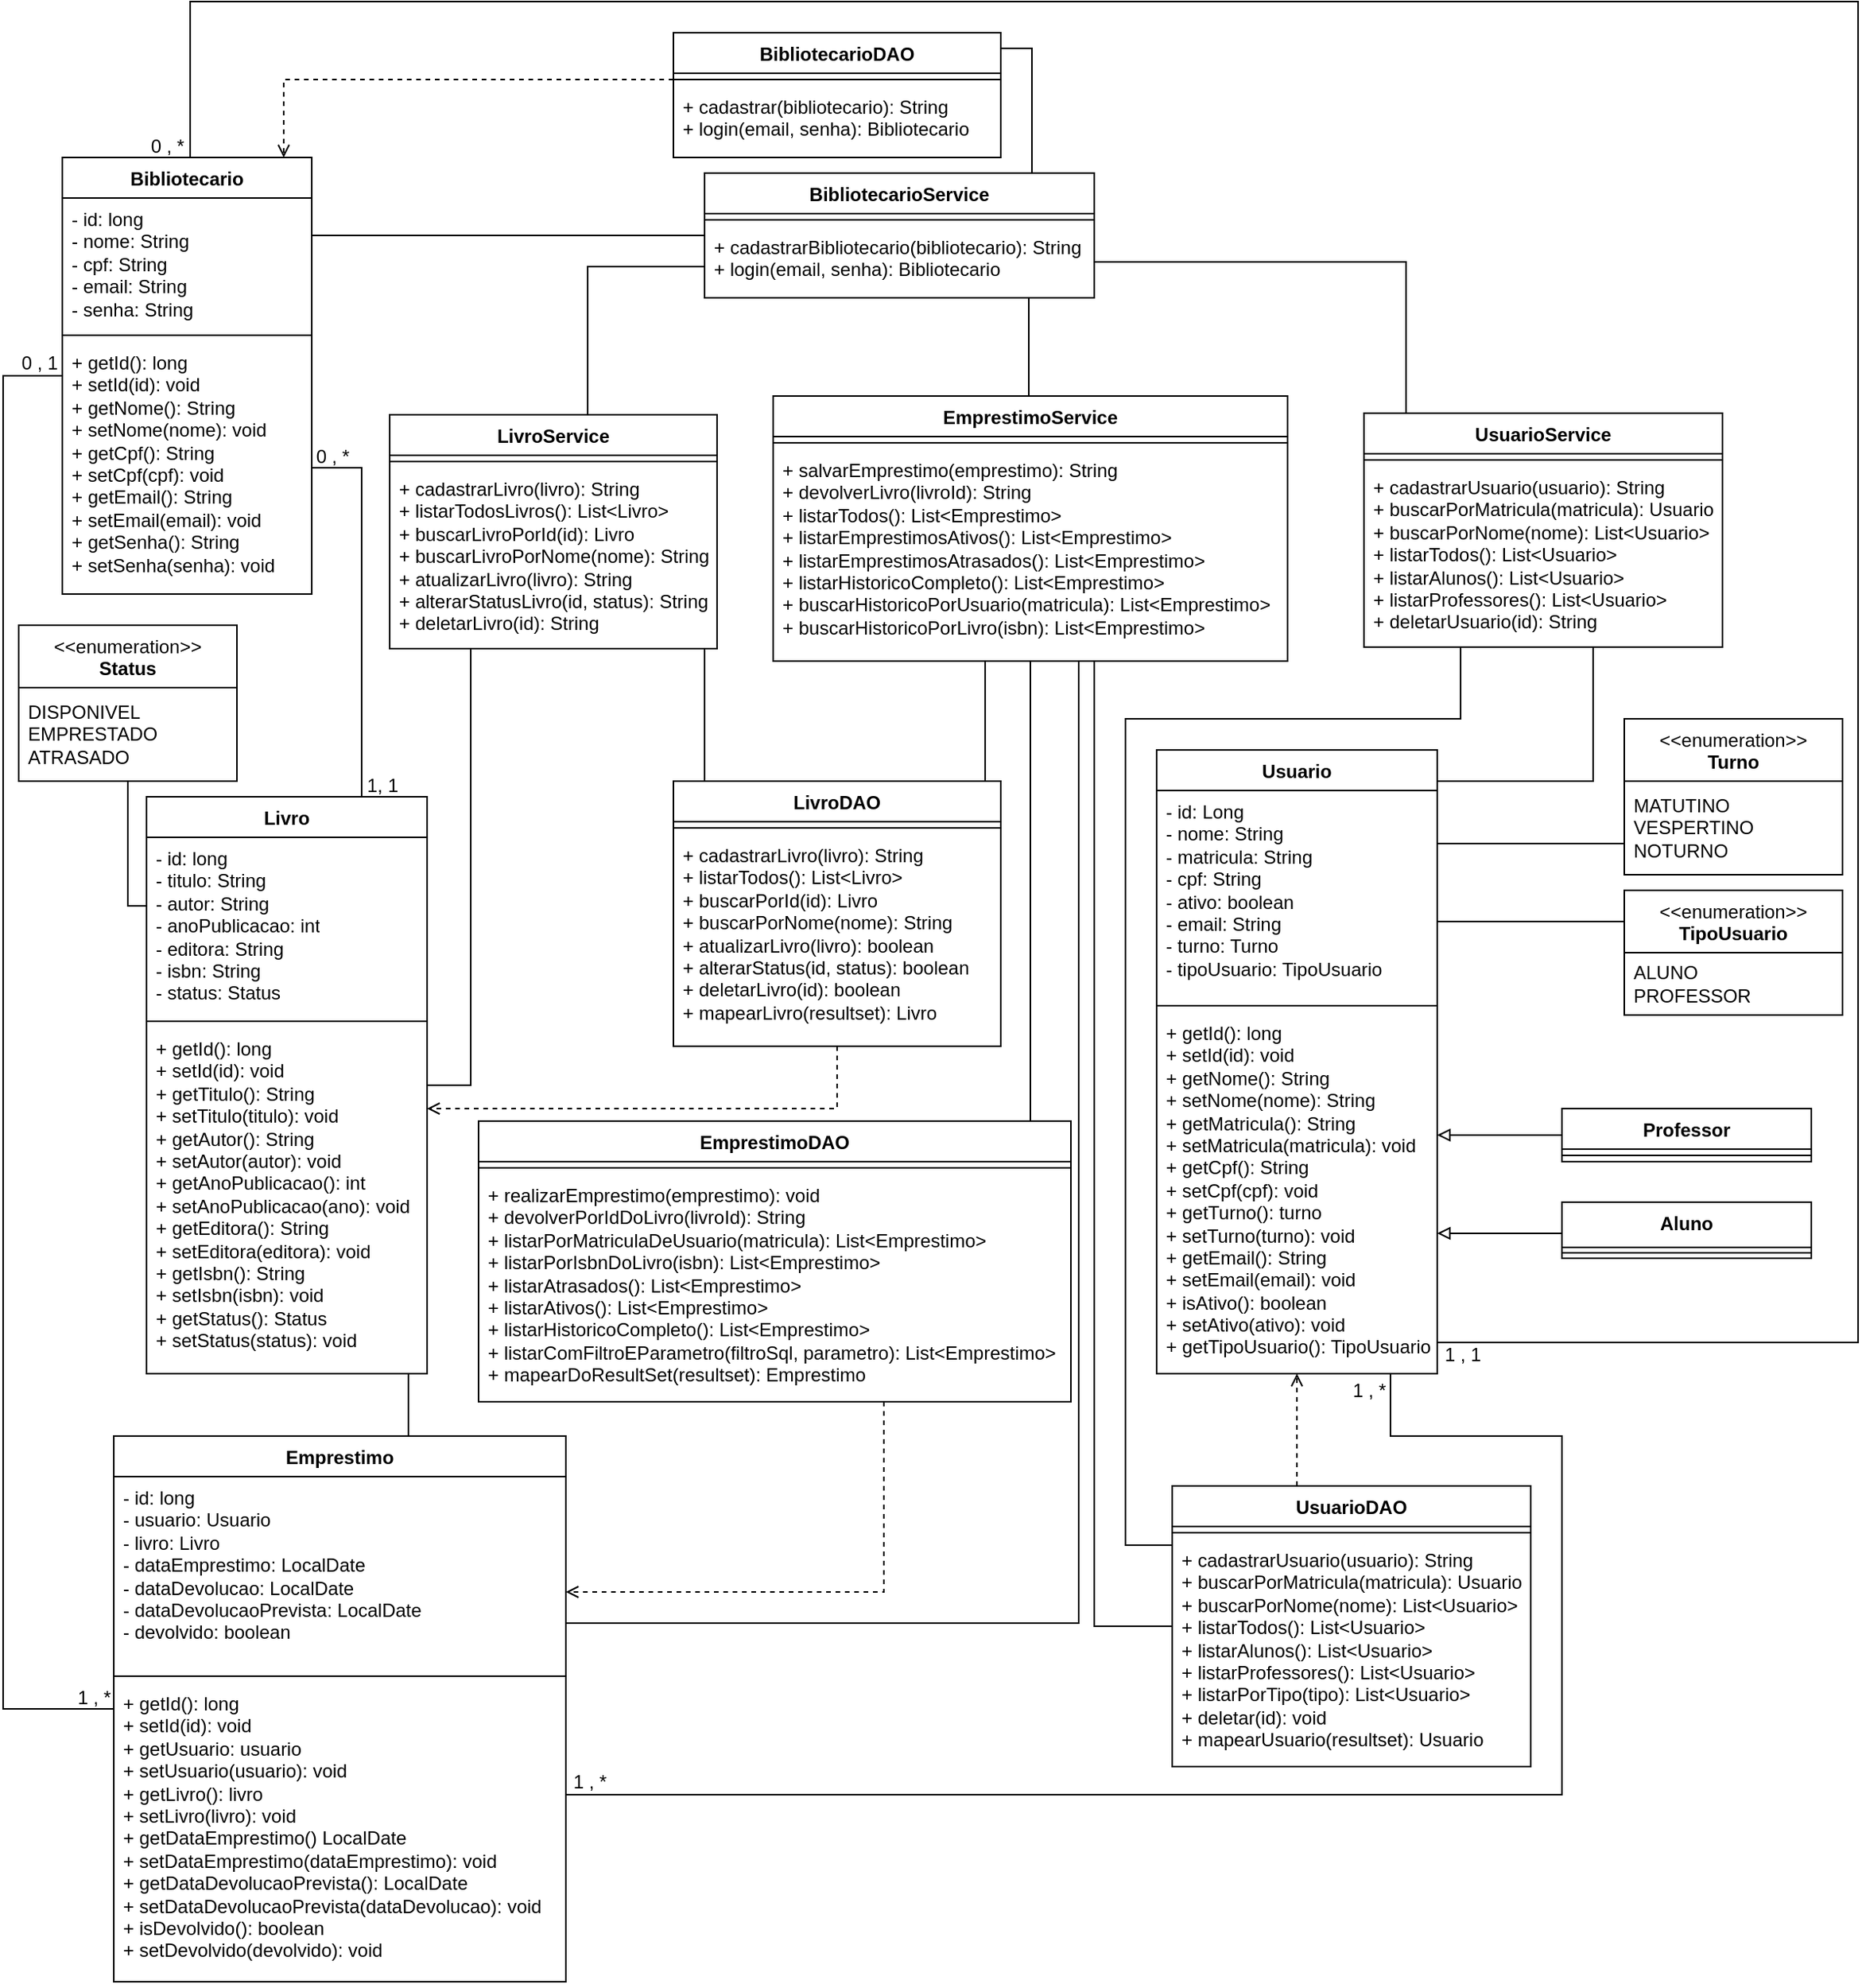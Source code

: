 <mxfile version="27.1.4">
  <diagram name="Página-1" id="i1niIuNDsbV2-99V7VAN">
    <mxGraphModel dx="1382" dy="1979" grid="1" gridSize="10" guides="1" tooltips="1" connect="1" arrows="1" fold="1" page="1" pageScale="1" pageWidth="827" pageHeight="1169" math="0" shadow="0">
      <root>
        <mxCell id="0" />
        <mxCell id="1" parent="0" />
        <mxCell id="SWBdWs7fgn10MAbYWgev-1" value="Usuario" style="swimlane;fontStyle=1;align=center;verticalAlign=top;childLayout=stackLayout;horizontal=1;startSize=26;horizontalStack=0;resizeParent=1;resizeParentMax=0;resizeLast=0;collapsible=1;marginBottom=0;whiteSpace=wrap;html=1;" parent="1" vertex="1">
          <mxGeometry x="1030" y="-380" width="180" height="400" as="geometry" />
        </mxCell>
        <mxCell id="SWBdWs7fgn10MAbYWgev-2" value="- id: Long&lt;div&gt;- nome: String&lt;/div&gt;&lt;div&gt;- matricula: String&lt;/div&gt;&lt;div&gt;- cpf: String&lt;/div&gt;&lt;div&gt;- ativo: boolean&lt;/div&gt;&lt;div&gt;- email: String&lt;/div&gt;&lt;div&gt;- turno: Turno&lt;/div&gt;&lt;div&gt;- tipoUsuario: TipoUsuario&lt;/div&gt;" style="text;strokeColor=none;fillColor=none;align=left;verticalAlign=top;spacingLeft=4;spacingRight=4;overflow=hidden;rotatable=0;points=[[0,0.5],[1,0.5]];portConstraint=eastwest;whiteSpace=wrap;html=1;" parent="SWBdWs7fgn10MAbYWgev-1" vertex="1">
          <mxGeometry y="26" width="180" height="134" as="geometry" />
        </mxCell>
        <mxCell id="SWBdWs7fgn10MAbYWgev-3" value="" style="line;strokeWidth=1;fillColor=none;align=left;verticalAlign=middle;spacingTop=-1;spacingLeft=3;spacingRight=3;rotatable=0;labelPosition=right;points=[];portConstraint=eastwest;strokeColor=inherit;" parent="SWBdWs7fgn10MAbYWgev-1" vertex="1">
          <mxGeometry y="160" width="180" height="8" as="geometry" />
        </mxCell>
        <mxCell id="SWBdWs7fgn10MAbYWgev-4" value="+ getId(): long&lt;div&gt;+ setId(id): void&lt;/div&gt;&lt;div&gt;+ getNome(): String&lt;div&gt;+ setNome(nome): String&lt;/div&gt;&lt;div&gt;+ getMatricula(): String&lt;div&gt;+ setMatricula(matricula): void&lt;/div&gt;&lt;div&gt;+ getCpf(): String&lt;div&gt;+ setCpf(cpf): void&lt;/div&gt;&lt;div&gt;+ getTurno(): turno&lt;div&gt;+ setTurno(turno): void&lt;/div&gt;&lt;div&gt;&lt;span style=&quot;background-color: transparent;&quot;&gt;+ getEmail(): String&lt;/span&gt;&lt;/div&gt;&lt;div&gt;+ setEmail(email): void&lt;/div&gt;&lt;div&gt;+ isAtivo(): boolean&lt;div&gt;+ setAtivo(ativo): void&lt;/div&gt;&lt;/div&gt;&lt;/div&gt;&lt;/div&gt;&lt;/div&gt;&lt;/div&gt;&lt;div&gt;+ getTipoUsuario(): TipoUsuario&lt;/div&gt;" style="text;strokeColor=none;fillColor=none;align=left;verticalAlign=top;spacingLeft=4;spacingRight=4;overflow=hidden;rotatable=0;points=[[0,0.5],[1,0.5]];portConstraint=eastwest;whiteSpace=wrap;html=1;" parent="SWBdWs7fgn10MAbYWgev-1" vertex="1">
          <mxGeometry y="168" width="180" height="232" as="geometry" />
        </mxCell>
        <mxCell id="SWBdWs7fgn10MAbYWgev-26" style="edgeStyle=orthogonalEdgeStyle;rounded=0;orthogonalLoop=1;jettySize=auto;html=1;endArrow=block;endFill=0;" parent="1" source="SWBdWs7fgn10MAbYWgev-5" target="SWBdWs7fgn10MAbYWgev-1" edge="1">
          <mxGeometry relative="1" as="geometry">
            <mxPoint x="291.0" y="169.0" as="sourcePoint" />
            <Array as="points">
              <mxPoint x="1230" y="-133" />
              <mxPoint x="1230" y="-133" />
            </Array>
          </mxGeometry>
        </mxCell>
        <mxCell id="SWBdWs7fgn10MAbYWgev-5" value="Professor" style="swimlane;fontStyle=1;align=center;verticalAlign=top;childLayout=stackLayout;horizontal=1;startSize=26;horizontalStack=0;resizeParent=1;resizeParentMax=0;resizeLast=0;collapsible=1;marginBottom=0;whiteSpace=wrap;html=1;" parent="1" vertex="1">
          <mxGeometry x="1290" y="-150" width="160" height="34" as="geometry" />
        </mxCell>
        <mxCell id="SWBdWs7fgn10MAbYWgev-7" value="" style="line;strokeWidth=1;fillColor=none;align=left;verticalAlign=middle;spacingTop=-1;spacingLeft=3;spacingRight=3;rotatable=0;labelPosition=right;points=[];portConstraint=eastwest;strokeColor=inherit;" parent="SWBdWs7fgn10MAbYWgev-5" vertex="1">
          <mxGeometry y="26" width="160" height="8" as="geometry" />
        </mxCell>
        <mxCell id="SWBdWs7fgn10MAbYWgev-25" style="edgeStyle=orthogonalEdgeStyle;rounded=0;orthogonalLoop=1;jettySize=auto;html=1;endArrow=block;endFill=0;" parent="1" source="SWBdWs7fgn10MAbYWgev-9" target="SWBdWs7fgn10MAbYWgev-1" edge="1">
          <mxGeometry relative="1" as="geometry">
            <mxPoint x="161" y="25" as="targetPoint" />
            <Array as="points">
              <mxPoint x="1260" y="-70" />
              <mxPoint x="1260" y="-70" />
            </Array>
          </mxGeometry>
        </mxCell>
        <mxCell id="SWBdWs7fgn10MAbYWgev-9" value="Aluno" style="swimlane;fontStyle=1;align=center;verticalAlign=top;childLayout=stackLayout;horizontal=1;startSize=29;horizontalStack=0;resizeParent=1;resizeParentMax=0;resizeLast=0;collapsible=1;marginBottom=0;whiteSpace=wrap;html=1;" parent="1" vertex="1">
          <mxGeometry x="1290" y="-90" width="160" height="36" as="geometry" />
        </mxCell>
        <mxCell id="SWBdWs7fgn10MAbYWgev-11" value="" style="line;strokeWidth=1;fillColor=none;align=left;verticalAlign=middle;spacingTop=-1;spacingLeft=3;spacingRight=3;rotatable=0;labelPosition=right;points=[];portConstraint=eastwest;strokeColor=inherit;" parent="SWBdWs7fgn10MAbYWgev-9" vertex="1">
          <mxGeometry y="29" width="160" height="7" as="geometry" />
        </mxCell>
        <mxCell id="SWBdWs7fgn10MAbYWgev-78" style="edgeStyle=orthogonalEdgeStyle;rounded=0;orthogonalLoop=1;jettySize=auto;html=1;endArrow=none;startFill=0;" parent="1" source="SWBdWs7fgn10MAbYWgev-13" target="SWBdWs7fgn10MAbYWgev-17" edge="1">
          <mxGeometry relative="1" as="geometry">
            <Array as="points">
              <mxPoint x="550" y="40" />
              <mxPoint x="550" y="40" />
            </Array>
          </mxGeometry>
        </mxCell>
        <mxCell id="SWBdWs7fgn10MAbYWgev-13" value="Emprestimo" style="swimlane;fontStyle=1;align=center;verticalAlign=top;childLayout=stackLayout;horizontal=1;startSize=26;horizontalStack=0;resizeParent=1;resizeParentMax=0;resizeLast=0;collapsible=1;marginBottom=0;whiteSpace=wrap;html=1;" parent="1" vertex="1">
          <mxGeometry x="361" y="60" width="290" height="350" as="geometry" />
        </mxCell>
        <mxCell id="SWBdWs7fgn10MAbYWgev-14" value="- id: long&lt;div&gt;- usuario: Usuario&lt;/div&gt;&lt;div&gt;- livro: Livro&lt;/div&gt;&lt;div&gt;- dataEmprestimo: LocalDate&lt;/div&gt;&lt;div&gt;- dataDevolucao: LocalDate&lt;/div&gt;&lt;div&gt;- dataDevolucaoPrevista: LocalDate&lt;/div&gt;&lt;div&gt;- devolvido: boolean&lt;/div&gt;" style="text;strokeColor=none;fillColor=none;align=left;verticalAlign=top;spacingLeft=4;spacingRight=4;overflow=hidden;rotatable=0;points=[[0,0.5],[1,0.5]];portConstraint=eastwest;whiteSpace=wrap;html=1;" parent="SWBdWs7fgn10MAbYWgev-13" vertex="1">
          <mxGeometry y="26" width="290" height="124" as="geometry" />
        </mxCell>
        <mxCell id="SWBdWs7fgn10MAbYWgev-15" value="" style="line;strokeWidth=1;fillColor=none;align=left;verticalAlign=middle;spacingTop=-1;spacingLeft=3;spacingRight=3;rotatable=0;labelPosition=right;points=[];portConstraint=eastwest;strokeColor=inherit;" parent="SWBdWs7fgn10MAbYWgev-13" vertex="1">
          <mxGeometry y="150" width="290" height="8" as="geometry" />
        </mxCell>
        <mxCell id="SWBdWs7fgn10MAbYWgev-16" value="+ getId(): long&lt;div&gt;+ setId(id): void&lt;/div&gt;&lt;div&gt;+ getUsuario: usuario&lt;/div&gt;&lt;div&gt;+ setUsuario(usuario): void&lt;/div&gt;&lt;div&gt;+ getLivro(): livro&lt;/div&gt;&lt;div&gt;+ setLivro(livro): void&lt;/div&gt;&lt;div&gt;+ getDataEmprestimo() LocalDate&lt;/div&gt;&lt;div&gt;+ setDataEmprestimo(dataEmprestimo): void&lt;/div&gt;&lt;div&gt;+ getDataDevolucaoPrevista(): LocalDate&lt;/div&gt;&lt;div&gt;+ setDataDevolucaoPrevista(dataDevolucao): void&amp;nbsp;&lt;/div&gt;&lt;div&gt;+ isDevolvido(): boolean&lt;/div&gt;&lt;div&gt;+ setDevolvido(devolvido): void&lt;/div&gt;&lt;div&gt;&lt;br&gt;&lt;/div&gt;" style="text;strokeColor=none;fillColor=none;align=left;verticalAlign=top;spacingLeft=4;spacingRight=4;overflow=hidden;rotatable=0;points=[[0,0.5],[1,0.5]];portConstraint=eastwest;whiteSpace=wrap;html=1;" parent="SWBdWs7fgn10MAbYWgev-13" vertex="1">
          <mxGeometry y="158" width="290" height="192" as="geometry" />
        </mxCell>
        <mxCell id="SWBdWs7fgn10MAbYWgev-17" value="Livro" style="swimlane;fontStyle=1;align=center;verticalAlign=top;childLayout=stackLayout;horizontal=1;startSize=26;horizontalStack=0;resizeParent=1;resizeParentMax=0;resizeLast=0;collapsible=1;marginBottom=0;whiteSpace=wrap;html=1;" parent="1" vertex="1">
          <mxGeometry x="382" y="-350" width="180" height="370" as="geometry" />
        </mxCell>
        <mxCell id="SWBdWs7fgn10MAbYWgev-18" value="- id: long&lt;div&gt;- titulo: String&lt;/div&gt;&lt;div&gt;- autor: String&lt;/div&gt;&lt;div&gt;- anoPublicacao: int&lt;/div&gt;&lt;div&gt;- editora: String&lt;/div&gt;&lt;div&gt;- isbn: String&lt;/div&gt;&lt;div&gt;- status: Status&lt;/div&gt;" style="text;strokeColor=none;fillColor=none;align=left;verticalAlign=top;spacingLeft=4;spacingRight=4;overflow=hidden;rotatable=0;points=[[0,0.5],[1,0.5]];portConstraint=eastwest;whiteSpace=wrap;html=1;" parent="SWBdWs7fgn10MAbYWgev-17" vertex="1">
          <mxGeometry y="26" width="180" height="114" as="geometry" />
        </mxCell>
        <mxCell id="SWBdWs7fgn10MAbYWgev-19" value="" style="line;strokeWidth=1;fillColor=none;align=left;verticalAlign=middle;spacingTop=-1;spacingLeft=3;spacingRight=3;rotatable=0;labelPosition=right;points=[];portConstraint=eastwest;strokeColor=inherit;" parent="SWBdWs7fgn10MAbYWgev-17" vertex="1">
          <mxGeometry y="140" width="180" height="8" as="geometry" />
        </mxCell>
        <mxCell id="SWBdWs7fgn10MAbYWgev-20" value="+ getId(): long&lt;div&gt;+ setId(id): void&lt;/div&gt;&lt;div&gt;+ getTitulo(): String&lt;/div&gt;&lt;div&gt;+ setTitulo(titulo): void&lt;/div&gt;&lt;div&gt;+ getAutor(): String&lt;/div&gt;&lt;div&gt;+ setAutor(autor): void&lt;/div&gt;&lt;div&gt;+ getAnoPublicacao(): int&lt;/div&gt;&lt;div&gt;+ setAnoPublicacao(ano): void&lt;/div&gt;&lt;div&gt;+&amp;nbsp;getEditora(): String&lt;/div&gt;&lt;div&gt;+ setEditora(editora): void&lt;/div&gt;&lt;div&gt;+ getIsbn(): String&lt;/div&gt;&lt;div&gt;+ setIsbn(isbn): void&lt;/div&gt;&lt;div&gt;+ getStatus(): Status&lt;/div&gt;&lt;div&gt;+ setStatus(status): void&lt;/div&gt;" style="text;strokeColor=none;fillColor=none;align=left;verticalAlign=top;spacingLeft=4;spacingRight=4;overflow=hidden;rotatable=0;points=[[0,0.5],[1,0.5]];portConstraint=eastwest;whiteSpace=wrap;html=1;" parent="SWBdWs7fgn10MAbYWgev-17" vertex="1">
          <mxGeometry y="148" width="180" height="222" as="geometry" />
        </mxCell>
        <mxCell id="IxCLyu_dnbTeBCR__Btl-17" style="edgeStyle=orthogonalEdgeStyle;rounded=0;orthogonalLoop=1;jettySize=auto;html=1;endArrow=none;startFill=0;" parent="1" source="SWBdWs7fgn10MAbYWgev-21" target="IxCLyu_dnbTeBCR__Btl-1" edge="1">
          <mxGeometry relative="1" as="geometry">
            <Array as="points">
              <mxPoint x="520" y="-710" />
              <mxPoint x="520" y="-710" />
            </Array>
          </mxGeometry>
        </mxCell>
        <mxCell id="IxCLyu_dnbTeBCR__Btl-34" style="edgeStyle=orthogonalEdgeStyle;rounded=0;orthogonalLoop=1;jettySize=auto;html=1;endArrow=none;startFill=0;" parent="1" source="SWBdWs7fgn10MAbYWgev-21" target="SWBdWs7fgn10MAbYWgev-13" edge="1">
          <mxGeometry relative="1" as="geometry">
            <Array as="points">
              <mxPoint x="290" y="-620" />
              <mxPoint x="290" y="235" />
            </Array>
          </mxGeometry>
        </mxCell>
        <mxCell id="SWBdWs7fgn10MAbYWgev-21" value="Bibliotecario" style="swimlane;fontStyle=1;align=center;verticalAlign=top;childLayout=stackLayout;horizontal=1;startSize=26;horizontalStack=0;resizeParent=1;resizeParentMax=0;resizeLast=0;collapsible=1;marginBottom=0;whiteSpace=wrap;html=1;" parent="1" vertex="1">
          <mxGeometry x="328" y="-760" width="160" height="280" as="geometry" />
        </mxCell>
        <mxCell id="SWBdWs7fgn10MAbYWgev-22" value="- id: long&lt;div&gt;- nome: String&lt;/div&gt;&lt;div&gt;- cpf: String&lt;/div&gt;&lt;div&gt;- email: String&lt;/div&gt;&lt;div&gt;- senha: String&lt;/div&gt;&lt;div&gt;&lt;br&gt;&lt;/div&gt;" style="text;strokeColor=none;fillColor=none;align=left;verticalAlign=top;spacingLeft=4;spacingRight=4;overflow=hidden;rotatable=0;points=[[0,0.5],[1,0.5]];portConstraint=eastwest;whiteSpace=wrap;html=1;" parent="SWBdWs7fgn10MAbYWgev-21" vertex="1">
          <mxGeometry y="26" width="160" height="84" as="geometry" />
        </mxCell>
        <mxCell id="SWBdWs7fgn10MAbYWgev-23" value="" style="line;strokeWidth=1;fillColor=none;align=left;verticalAlign=middle;spacingTop=-1;spacingLeft=3;spacingRight=3;rotatable=0;labelPosition=right;points=[];portConstraint=eastwest;strokeColor=inherit;" parent="SWBdWs7fgn10MAbYWgev-21" vertex="1">
          <mxGeometry y="110" width="160" height="8" as="geometry" />
        </mxCell>
        <mxCell id="SWBdWs7fgn10MAbYWgev-24" value="+ getId(): long&lt;div&gt;+ setId(id): void&lt;/div&gt;&lt;div&gt;+ getNome(): String&lt;/div&gt;&lt;div&gt;+ setNome(nome): void&lt;/div&gt;&lt;div&gt;+ getCpf(): String&lt;/div&gt;&lt;div&gt;+ setCpf(cpf): void&lt;/div&gt;&lt;div&gt;+ getEmail(): String&lt;/div&gt;&lt;div&gt;+ setEmail(email): void&lt;/div&gt;&lt;div&gt;+ getSenha(): String&lt;/div&gt;&lt;div&gt;+ setSenha(senha): void&lt;/div&gt;&lt;div&gt;&lt;br&gt;&lt;/div&gt;" style="text;strokeColor=none;fillColor=none;align=left;verticalAlign=top;spacingLeft=4;spacingRight=4;overflow=hidden;rotatable=0;points=[[0,0.5],[1,0.5]];portConstraint=eastwest;whiteSpace=wrap;html=1;" parent="SWBdWs7fgn10MAbYWgev-21" vertex="1">
          <mxGeometry y="118" width="160" height="162" as="geometry" />
        </mxCell>
        <mxCell id="SWBdWs7fgn10MAbYWgev-55" style="edgeStyle=orthogonalEdgeStyle;rounded=0;orthogonalLoop=1;jettySize=auto;html=1;dashed=1;endArrow=open;endFill=0;" parent="1" source="SWBdWs7fgn10MAbYWgev-28" target="SWBdWs7fgn10MAbYWgev-21" edge="1">
          <mxGeometry relative="1" as="geometry">
            <Array as="points">
              <mxPoint x="470" y="-810" />
            </Array>
          </mxGeometry>
        </mxCell>
        <mxCell id="SWBdWs7fgn10MAbYWgev-28" value="BibliotecarioDAO" style="swimlane;fontStyle=1;align=center;verticalAlign=top;childLayout=stackLayout;horizontal=1;startSize=26;horizontalStack=0;resizeParent=1;resizeParentMax=0;resizeLast=0;collapsible=1;marginBottom=0;whiteSpace=wrap;html=1;" parent="1" vertex="1">
          <mxGeometry x="720" y="-840" width="210" height="80" as="geometry" />
        </mxCell>
        <mxCell id="SWBdWs7fgn10MAbYWgev-30" value="" style="line;strokeWidth=1;fillColor=none;align=left;verticalAlign=middle;spacingTop=-1;spacingLeft=3;spacingRight=3;rotatable=0;labelPosition=right;points=[];portConstraint=eastwest;strokeColor=inherit;" parent="SWBdWs7fgn10MAbYWgev-28" vertex="1">
          <mxGeometry y="26" width="210" height="8" as="geometry" />
        </mxCell>
        <mxCell id="SWBdWs7fgn10MAbYWgev-31" value="+ cadastrar(bibliotecario): String&lt;div&gt;+ login(email, senha): Bibliotecario&lt;/div&gt;" style="text;strokeColor=none;fillColor=none;align=left;verticalAlign=top;spacingLeft=4;spacingRight=4;overflow=hidden;rotatable=0;points=[[0,0.5],[1,0.5]];portConstraint=eastwest;whiteSpace=wrap;html=1;" parent="SWBdWs7fgn10MAbYWgev-28" vertex="1">
          <mxGeometry y="34" width="210" height="46" as="geometry" />
        </mxCell>
        <mxCell id="SWBdWs7fgn10MAbYWgev-66" style="edgeStyle=orthogonalEdgeStyle;rounded=0;orthogonalLoop=1;jettySize=auto;html=1;dashed=1;endArrow=open;endFill=0;" parent="1" source="SWBdWs7fgn10MAbYWgev-34" target="SWBdWs7fgn10MAbYWgev-13" edge="1">
          <mxGeometry relative="1" as="geometry">
            <Array as="points">
              <mxPoint x="855" y="160" />
            </Array>
          </mxGeometry>
        </mxCell>
        <mxCell id="SWBdWs7fgn10MAbYWgev-34" value="EmprestimoDAO" style="swimlane;fontStyle=1;align=center;verticalAlign=top;childLayout=stackLayout;horizontal=1;startSize=26;horizontalStack=0;resizeParent=1;resizeParentMax=0;resizeLast=0;collapsible=1;marginBottom=0;whiteSpace=wrap;html=1;" parent="1" vertex="1">
          <mxGeometry x="595" y="-142" width="380" height="180" as="geometry" />
        </mxCell>
        <mxCell id="SWBdWs7fgn10MAbYWgev-35" value="" style="line;strokeWidth=1;fillColor=none;align=left;verticalAlign=middle;spacingTop=-1;spacingLeft=3;spacingRight=3;rotatable=0;labelPosition=right;points=[];portConstraint=eastwest;strokeColor=inherit;" parent="SWBdWs7fgn10MAbYWgev-34" vertex="1">
          <mxGeometry y="26" width="380" height="8" as="geometry" />
        </mxCell>
        <mxCell id="SWBdWs7fgn10MAbYWgev-36" value="+ realizarEmprestimo(emprestimo): void&lt;div&gt;+ devolverPorIdDoLivro(livroId): String&lt;br&gt;&lt;div&gt;+&amp;nbsp;listarPorMatriculaDeUsuario(matricula): List&amp;lt;Emprestimo&amp;gt;&lt;/div&gt;&lt;/div&gt;&lt;div&gt;+ listarPorIsbnDoLivro(isbn): List&amp;lt;Emprestimo&amp;gt;&lt;/div&gt;&lt;div&gt;+ listarAtrasados(): List&amp;lt;Emprestimo&amp;gt;&lt;/div&gt;&lt;div&gt;+&amp;nbsp;listarAtivos(): List&amp;lt;Emprestimo&amp;gt;&lt;/div&gt;&lt;div&gt;+&amp;nbsp;listarHistoricoCompleto(): List&amp;lt;Emprestimo&amp;gt;&lt;/div&gt;&lt;div&gt;+&amp;nbsp;listarComFiltroEParametro(filtroSql, parametro): List&amp;lt;Emprestimo&amp;gt;&lt;/div&gt;&lt;div&gt;+ mapearDoResultSet(resultset): Emprestimo&lt;/div&gt;" style="text;strokeColor=none;fillColor=none;align=left;verticalAlign=top;spacingLeft=4;spacingRight=4;overflow=hidden;rotatable=0;points=[[0,0.5],[1,0.5]];portConstraint=eastwest;whiteSpace=wrap;html=1;" parent="SWBdWs7fgn10MAbYWgev-34" vertex="1">
          <mxGeometry y="34" width="380" height="146" as="geometry" />
        </mxCell>
        <mxCell id="SWBdWs7fgn10MAbYWgev-69" style="edgeStyle=orthogonalEdgeStyle;rounded=0;orthogonalLoop=1;jettySize=auto;html=1;dashed=1;endArrow=open;endFill=0;strokeWidth=1;" parent="1" source="SWBdWs7fgn10MAbYWgev-37" target="SWBdWs7fgn10MAbYWgev-17" edge="1">
          <mxGeometry relative="1" as="geometry">
            <Array as="points">
              <mxPoint x="825" y="-150" />
            </Array>
          </mxGeometry>
        </mxCell>
        <mxCell id="IxCLyu_dnbTeBCR__Btl-24" style="edgeStyle=orthogonalEdgeStyle;rounded=0;orthogonalLoop=1;jettySize=auto;html=1;endArrow=none;startFill=0;" parent="1" source="SWBdWs7fgn10MAbYWgev-37" target="IxCLyu_dnbTeBCR__Btl-9" edge="1">
          <mxGeometry relative="1" as="geometry">
            <Array as="points">
              <mxPoint x="740" y="-390" />
              <mxPoint x="740" y="-390" />
            </Array>
          </mxGeometry>
        </mxCell>
        <mxCell id="SWBdWs7fgn10MAbYWgev-37" value="LivroDAO" style="swimlane;fontStyle=1;align=center;verticalAlign=top;childLayout=stackLayout;horizontal=1;startSize=26;horizontalStack=0;resizeParent=1;resizeParentMax=0;resizeLast=0;collapsible=1;marginBottom=0;whiteSpace=wrap;html=1;" parent="1" vertex="1">
          <mxGeometry x="720" y="-360" width="210" height="170" as="geometry" />
        </mxCell>
        <mxCell id="SWBdWs7fgn10MAbYWgev-38" value="" style="line;strokeWidth=1;fillColor=none;align=left;verticalAlign=middle;spacingTop=-1;spacingLeft=3;spacingRight=3;rotatable=0;labelPosition=right;points=[];portConstraint=eastwest;strokeColor=inherit;" parent="SWBdWs7fgn10MAbYWgev-37" vertex="1">
          <mxGeometry y="26" width="210" height="8" as="geometry" />
        </mxCell>
        <mxCell id="SWBdWs7fgn10MAbYWgev-39" value="+ cadastrarLivro(livro): String&lt;div&gt;+ listarTodos(): List&amp;lt;Livro&amp;gt;&lt;/div&gt;&lt;div&gt;+ buscarPorId(id): Livro&lt;/div&gt;&lt;div&gt;+ buscarPorNome(nome): String&lt;/div&gt;&lt;div&gt;+ atualizarLivro(livro): boolean&lt;/div&gt;&lt;div&gt;+ alterarStatus(id, status): boolean&lt;/div&gt;&lt;div&gt;+ deletarLivro(id): boolean&lt;/div&gt;&lt;div&gt;+ mapearLivro(resultset): Livro&lt;/div&gt;" style="text;strokeColor=none;fillColor=none;align=left;verticalAlign=top;spacingLeft=4;spacingRight=4;overflow=hidden;rotatable=0;points=[[0,0.5],[1,0.5]];portConstraint=eastwest;whiteSpace=wrap;html=1;" parent="SWBdWs7fgn10MAbYWgev-37" vertex="1">
          <mxGeometry y="34" width="210" height="136" as="geometry" />
        </mxCell>
        <mxCell id="SWBdWs7fgn10MAbYWgev-71" style="edgeStyle=orthogonalEdgeStyle;rounded=0;orthogonalLoop=1;jettySize=auto;html=1;endArrow=open;endFill=0;dashed=1;" parent="1" source="SWBdWs7fgn10MAbYWgev-40" target="SWBdWs7fgn10MAbYWgev-1" edge="1">
          <mxGeometry relative="1" as="geometry">
            <mxPoint x="1240.0" y="190" as="sourcePoint" />
            <Array as="points">
              <mxPoint x="1120" y="60" />
              <mxPoint x="1120" y="60" />
            </Array>
            <mxPoint x="1220.26" y="-157.352" as="targetPoint" />
          </mxGeometry>
        </mxCell>
        <mxCell id="SWBdWs7fgn10MAbYWgev-40" value="UsuarioDAO" style="swimlane;fontStyle=1;align=center;verticalAlign=top;childLayout=stackLayout;horizontal=1;startSize=26;horizontalStack=0;resizeParent=1;resizeParentMax=0;resizeLast=0;collapsible=1;marginBottom=0;whiteSpace=wrap;html=1;" parent="1" vertex="1">
          <mxGeometry x="1040" y="92" width="230" height="180" as="geometry" />
        </mxCell>
        <mxCell id="SWBdWs7fgn10MAbYWgev-42" value="" style="line;strokeWidth=1;fillColor=none;align=left;verticalAlign=middle;spacingTop=-1;spacingLeft=3;spacingRight=3;rotatable=0;labelPosition=right;points=[];portConstraint=eastwest;strokeColor=inherit;" parent="SWBdWs7fgn10MAbYWgev-40" vertex="1">
          <mxGeometry y="26" width="230" height="8" as="geometry" />
        </mxCell>
        <mxCell id="SWBdWs7fgn10MAbYWgev-43" value="+ cadastrarUsuario(usuario): String&lt;div&gt;+ buscarPorMatricula(matricula): Usuario&lt;/div&gt;&lt;div&gt;+ buscarPorNome(nome): List&amp;lt;Usuario&amp;gt;&lt;/div&gt;&lt;div&gt;+ listarTodos(): List&amp;lt;Usuario&amp;gt;&lt;/div&gt;&lt;div&gt;+ listarAlunos(): List&amp;lt;Usuario&amp;gt;&lt;/div&gt;&lt;div&gt;+ listarProfessores(): List&amp;lt;Usuario&amp;gt;&lt;/div&gt;&lt;div&gt;+ listarPorTipo(tipo): List&amp;lt;Usuario&amp;gt;&lt;/div&gt;&lt;div&gt;+ deletar(id): void&lt;/div&gt;&lt;div&gt;+ mapearUsuario(resultset): Usuario&lt;/div&gt;" style="text;strokeColor=none;fillColor=none;align=left;verticalAlign=top;spacingLeft=4;spacingRight=4;overflow=hidden;rotatable=0;points=[[0,0.5],[1,0.5]];portConstraint=eastwest;whiteSpace=wrap;html=1;" parent="SWBdWs7fgn10MAbYWgev-40" vertex="1">
          <mxGeometry y="34" width="230" height="146" as="geometry" />
        </mxCell>
        <mxCell id="SWBdWs7fgn10MAbYWgev-68" style="edgeStyle=orthogonalEdgeStyle;rounded=0;orthogonalLoop=1;jettySize=auto;html=1;endArrow=none;startFill=0;" parent="1" source="SWBdWs7fgn10MAbYWgev-44" target="SWBdWs7fgn10MAbYWgev-17" edge="1">
          <mxGeometry relative="1" as="geometry">
            <Array as="points">
              <mxPoint x="470" y="-280" />
              <mxPoint x="470" y="-280" />
            </Array>
          </mxGeometry>
        </mxCell>
        <mxCell id="SWBdWs7fgn10MAbYWgev-44" value="&amp;lt;&amp;lt;enumeration&amp;gt;&amp;gt;&lt;br&gt;&lt;b&gt;Status&lt;/b&gt;" style="swimlane;fontStyle=0;align=center;verticalAlign=top;childLayout=stackLayout;horizontal=1;startSize=40;horizontalStack=0;resizeParent=1;resizeParentMax=0;resizeLast=0;collapsible=0;marginBottom=0;html=1;whiteSpace=wrap;" parent="1" vertex="1">
          <mxGeometry x="300" y="-460" width="140" height="100" as="geometry" />
        </mxCell>
        <mxCell id="SWBdWs7fgn10MAbYWgev-45" value="DISPONIVEL&lt;div&gt;EMPRESTADO&lt;/div&gt;&lt;div&gt;ATRASADO&lt;/div&gt;" style="text;html=1;strokeColor=none;fillColor=none;align=left;verticalAlign=middle;spacingLeft=4;spacingRight=4;overflow=hidden;rotatable=0;points=[[0,0.5],[1,0.5]];portConstraint=eastwest;whiteSpace=wrap;" parent="SWBdWs7fgn10MAbYWgev-44" vertex="1">
          <mxGeometry y="40" width="140" height="60" as="geometry" />
        </mxCell>
        <mxCell id="IxCLyu_dnbTeBCR__Btl-30" style="edgeStyle=orthogonalEdgeStyle;rounded=0;orthogonalLoop=1;jettySize=auto;html=1;endArrow=none;startFill=0;" parent="1" source="SWBdWs7fgn10MAbYWgev-46" target="SWBdWs7fgn10MAbYWgev-2" edge="1">
          <mxGeometry relative="1" as="geometry">
            <Array as="points">
              <mxPoint x="1270" y="-270" />
              <mxPoint x="1270" y="-270" />
            </Array>
          </mxGeometry>
        </mxCell>
        <mxCell id="SWBdWs7fgn10MAbYWgev-46" value="&amp;lt;&amp;lt;enumeration&amp;gt;&amp;gt;&lt;br&gt;&lt;b&gt;TipoUsuario&lt;/b&gt;" style="swimlane;fontStyle=0;align=center;verticalAlign=top;childLayout=stackLayout;horizontal=1;startSize=40;horizontalStack=0;resizeParent=1;resizeParentMax=0;resizeLast=0;collapsible=0;marginBottom=0;html=1;whiteSpace=wrap;" parent="1" vertex="1">
          <mxGeometry x="1330" y="-290" width="140" height="80" as="geometry" />
        </mxCell>
        <mxCell id="SWBdWs7fgn10MAbYWgev-47" value="ALUNO&lt;div&gt;PROFESSOR&lt;/div&gt;" style="text;html=1;strokeColor=none;fillColor=none;align=left;verticalAlign=middle;spacingLeft=4;spacingRight=4;overflow=hidden;rotatable=0;points=[[0,0.5],[1,0.5]];portConstraint=eastwest;whiteSpace=wrap;" parent="SWBdWs7fgn10MAbYWgev-46" vertex="1">
          <mxGeometry y="40" width="140" height="40" as="geometry" />
        </mxCell>
        <mxCell id="SWBdWs7fgn10MAbYWgev-60" style="edgeStyle=orthogonalEdgeStyle;rounded=0;orthogonalLoop=1;jettySize=auto;html=1;endArrow=none;startFill=0;" parent="1" source="SWBdWs7fgn10MAbYWgev-48" target="SWBdWs7fgn10MAbYWgev-2" edge="1">
          <mxGeometry relative="1" as="geometry">
            <Array as="points">
              <mxPoint x="1270" y="-320" />
              <mxPoint x="1270" y="-320" />
            </Array>
          </mxGeometry>
        </mxCell>
        <mxCell id="SWBdWs7fgn10MAbYWgev-48" value="&amp;lt;&amp;lt;enumeration&amp;gt;&amp;gt;&lt;br&gt;&lt;b&gt;Turno&lt;/b&gt;" style="swimlane;fontStyle=0;align=center;verticalAlign=top;childLayout=stackLayout;horizontal=1;startSize=40;horizontalStack=0;resizeParent=1;resizeParentMax=0;resizeLast=0;collapsible=0;marginBottom=0;html=1;whiteSpace=wrap;" parent="1" vertex="1">
          <mxGeometry x="1330" y="-400" width="140" height="100" as="geometry" />
        </mxCell>
        <mxCell id="SWBdWs7fgn10MAbYWgev-49" value="MATUTINO&lt;div&gt;VESPERTINO&lt;/div&gt;&lt;div&gt;NOTURNO&lt;/div&gt;" style="text;html=1;strokeColor=none;fillColor=none;align=left;verticalAlign=middle;spacingLeft=4;spacingRight=4;overflow=hidden;rotatable=0;points=[[0,0.5],[1,0.5]];portConstraint=eastwest;whiteSpace=wrap;" parent="SWBdWs7fgn10MAbYWgev-48" vertex="1">
          <mxGeometry y="40" width="140" height="60" as="geometry" />
        </mxCell>
        <mxCell id="SWBdWs7fgn10MAbYWgev-64" style="edgeStyle=orthogonalEdgeStyle;rounded=0;orthogonalLoop=1;jettySize=auto;html=1;endArrow=none;startFill=0;" parent="1" source="SWBdWs7fgn10MAbYWgev-21" target="SWBdWs7fgn10MAbYWgev-1" edge="1">
          <mxGeometry relative="1" as="geometry">
            <Array as="points">
              <mxPoint x="410" y="-860" />
              <mxPoint x="1480" y="-860" />
              <mxPoint x="1480" />
            </Array>
            <mxPoint x="280" y="-640" as="sourcePoint" />
          </mxGeometry>
        </mxCell>
        <mxCell id="SWBdWs7fgn10MAbYWgev-70" style="edgeStyle=orthogonalEdgeStyle;rounded=0;orthogonalLoop=1;jettySize=auto;html=1;exitX=1;exitY=0.5;exitDx=0;exitDy=0;endArrow=none;startFill=0;" parent="1" source="SWBdWs7fgn10MAbYWgev-24" target="SWBdWs7fgn10MAbYWgev-17" edge="1">
          <mxGeometry relative="1" as="geometry">
            <Array as="points">
              <mxPoint x="520" y="-561" />
            </Array>
          </mxGeometry>
        </mxCell>
        <mxCell id="IxCLyu_dnbTeBCR__Btl-18" style="edgeStyle=orthogonalEdgeStyle;rounded=0;orthogonalLoop=1;jettySize=auto;html=1;endArrow=none;startFill=0;" parent="1" edge="1">
          <mxGeometry relative="1" as="geometry">
            <Array as="points">
              <mxPoint x="948" y="-670" />
            </Array>
            <mxPoint x="948" y="-670" as="sourcePoint" />
            <mxPoint x="948" y="-607" as="targetPoint" />
          </mxGeometry>
        </mxCell>
        <mxCell id="IxCLyu_dnbTeBCR__Btl-19" style="edgeStyle=orthogonalEdgeStyle;rounded=0;orthogonalLoop=1;jettySize=auto;html=1;entryX=0.5;entryY=0;entryDx=0;entryDy=0;endArrow=none;startFill=0;" parent="1" source="IxCLyu_dnbTeBCR__Btl-1" target="IxCLyu_dnbTeBCR__Btl-9" edge="1">
          <mxGeometry relative="1" as="geometry">
            <mxPoint x="720" y="-680" as="sourcePoint" />
            <Array as="points">
              <mxPoint x="665" y="-690" />
            </Array>
          </mxGeometry>
        </mxCell>
        <mxCell id="IxCLyu_dnbTeBCR__Btl-20" style="edgeStyle=orthogonalEdgeStyle;rounded=0;orthogonalLoop=1;jettySize=auto;html=1;endArrow=none;startFill=0;exitX=1;exitY=0.5;exitDx=0;exitDy=0;" parent="1" source="IxCLyu_dnbTeBCR__Btl-4" target="IxCLyu_dnbTeBCR__Btl-13" edge="1">
          <mxGeometry relative="1" as="geometry">
            <Array as="points">
              <mxPoint x="1190" y="-693" />
            </Array>
          </mxGeometry>
        </mxCell>
        <mxCell id="IxCLyu_dnbTeBCR__Btl-27" style="edgeStyle=orthogonalEdgeStyle;rounded=0;orthogonalLoop=1;jettySize=auto;html=1;endArrow=none;startFill=0;" parent="1" source="IxCLyu_dnbTeBCR__Btl-1" target="SWBdWs7fgn10MAbYWgev-28" edge="1">
          <mxGeometry relative="1" as="geometry">
            <mxPoint x="630" y="-220" as="sourcePoint" />
            <mxPoint x="612.5" y="-195" as="targetPoint" />
            <Array as="points">
              <mxPoint x="950" y="-830" />
            </Array>
          </mxGeometry>
        </mxCell>
        <mxCell id="IxCLyu_dnbTeBCR__Btl-1" value="BibliotecarioService" style="swimlane;fontStyle=1;align=center;verticalAlign=top;childLayout=stackLayout;horizontal=1;startSize=26;horizontalStack=0;resizeParent=1;resizeParentMax=0;resizeLast=0;collapsible=1;marginBottom=0;whiteSpace=wrap;html=1;" parent="1" vertex="1">
          <mxGeometry x="740" y="-750" width="250" height="80" as="geometry" />
        </mxCell>
        <mxCell id="IxCLyu_dnbTeBCR__Btl-3" value="" style="line;strokeWidth=1;fillColor=none;align=left;verticalAlign=middle;spacingTop=-1;spacingLeft=3;spacingRight=3;rotatable=0;labelPosition=right;points=[];portConstraint=eastwest;strokeColor=inherit;" parent="IxCLyu_dnbTeBCR__Btl-1" vertex="1">
          <mxGeometry y="26" width="250" height="8" as="geometry" />
        </mxCell>
        <mxCell id="IxCLyu_dnbTeBCR__Btl-4" value="+ cadastrarBibliotecario(bibliotecario): String&lt;div&gt;+ login(email, senha): Bibliotecario&lt;/div&gt;" style="text;strokeColor=none;fillColor=none;align=left;verticalAlign=top;spacingLeft=4;spacingRight=4;overflow=hidden;rotatable=0;points=[[0,0.5],[1,0.5]];portConstraint=eastwest;whiteSpace=wrap;html=1;" parent="IxCLyu_dnbTeBCR__Btl-1" vertex="1">
          <mxGeometry y="34" width="250" height="46" as="geometry" />
        </mxCell>
        <mxCell id="IxCLyu_dnbTeBCR__Btl-22" style="edgeStyle=orthogonalEdgeStyle;rounded=0;orthogonalLoop=1;jettySize=auto;html=1;endArrow=none;startFill=0;" parent="1" source="IxCLyu_dnbTeBCR__Btl-5" target="SWBdWs7fgn10MAbYWgev-13" edge="1">
          <mxGeometry relative="1" as="geometry">
            <Array as="points">
              <mxPoint x="980" y="180" />
            </Array>
          </mxGeometry>
        </mxCell>
        <mxCell id="IxCLyu_dnbTeBCR__Btl-45" style="edgeStyle=orthogonalEdgeStyle;rounded=0;orthogonalLoop=1;jettySize=auto;html=1;endArrow=none;startFill=0;" parent="1" source="IxCLyu_dnbTeBCR__Btl-5" target="SWBdWs7fgn10MAbYWgev-40" edge="1">
          <mxGeometry relative="1" as="geometry">
            <Array as="points">
              <mxPoint x="990" y="182" />
            </Array>
          </mxGeometry>
        </mxCell>
        <mxCell id="IxCLyu_dnbTeBCR__Btl-5" value="EmprestimoService" style="swimlane;fontStyle=1;align=center;verticalAlign=top;childLayout=stackLayout;horizontal=1;startSize=26;horizontalStack=0;resizeParent=1;resizeParentMax=0;resizeLast=0;collapsible=1;marginBottom=0;whiteSpace=wrap;html=1;" parent="1" vertex="1">
          <mxGeometry x="784" y="-607" width="330" height="170" as="geometry" />
        </mxCell>
        <mxCell id="IxCLyu_dnbTeBCR__Btl-7" value="" style="line;strokeWidth=1;fillColor=none;align=left;verticalAlign=middle;spacingTop=-1;spacingLeft=3;spacingRight=3;rotatable=0;labelPosition=right;points=[];portConstraint=eastwest;strokeColor=inherit;" parent="IxCLyu_dnbTeBCR__Btl-5" vertex="1">
          <mxGeometry y="26" width="330" height="8" as="geometry" />
        </mxCell>
        <mxCell id="IxCLyu_dnbTeBCR__Btl-8" value="+ salvarEmprestimo(emprestimo): String&lt;div&gt;+ devolverLivro(livroId): String&lt;br&gt;&lt;div&gt;+ listarTodos(): List&amp;lt;Emprestimo&amp;gt;&lt;/div&gt;&lt;div&gt;+&amp;nbsp;listarEmprestimosAtivos(): List&amp;lt;Emprestimo&amp;gt;&lt;/div&gt;&lt;/div&gt;&lt;div&gt;+ listarEmprestimosAtrasados(): List&amp;lt;Emprestimo&amp;gt;&lt;/div&gt;&lt;div&gt;+&amp;nbsp;listarHistoricoCompleto(): List&amp;lt;Emprestimo&amp;gt;&lt;/div&gt;&lt;div&gt;+&amp;nbsp;buscarHistoricoPorUsuario(matricula): List&amp;lt;Emprestimo&amp;gt;&amp;nbsp;&lt;/div&gt;&lt;div&gt;+&amp;nbsp;buscarHistoricoPorLivro(isbn): List&amp;lt;Emprestimo&amp;gt;&lt;/div&gt;" style="text;strokeColor=none;fillColor=none;align=left;verticalAlign=top;spacingLeft=4;spacingRight=4;overflow=hidden;rotatable=0;points=[[0,0.5],[1,0.5]];portConstraint=eastwest;whiteSpace=wrap;html=1;" parent="IxCLyu_dnbTeBCR__Btl-5" vertex="1">
          <mxGeometry y="34" width="330" height="136" as="geometry" />
        </mxCell>
        <mxCell id="IxCLyu_dnbTeBCR__Btl-9" value="LivroService" style="swimlane;fontStyle=1;align=center;verticalAlign=top;childLayout=stackLayout;horizontal=1;startSize=26;horizontalStack=0;resizeParent=1;resizeParentMax=0;resizeLast=0;collapsible=1;marginBottom=0;whiteSpace=wrap;html=1;" parent="1" vertex="1">
          <mxGeometry x="538" y="-595" width="210" height="150" as="geometry" />
        </mxCell>
        <mxCell id="IxCLyu_dnbTeBCR__Btl-11" value="" style="line;strokeWidth=1;fillColor=none;align=left;verticalAlign=middle;spacingTop=-1;spacingLeft=3;spacingRight=3;rotatable=0;labelPosition=right;points=[];portConstraint=eastwest;strokeColor=inherit;" parent="IxCLyu_dnbTeBCR__Btl-9" vertex="1">
          <mxGeometry y="26" width="210" height="8" as="geometry" />
        </mxCell>
        <mxCell id="IxCLyu_dnbTeBCR__Btl-12" value="+ cadastrarLivro(livro): String&lt;div&gt;+ listarTodosLivros(): List&amp;lt;Livro&amp;gt;&lt;/div&gt;&lt;div&gt;+ buscarLivroPorId(id): Livro&lt;/div&gt;&lt;div&gt;+ buscarLivroPorNome(nome): String&lt;/div&gt;&lt;div&gt;+ atualizarLivro(livro): String&lt;/div&gt;&lt;div&gt;+ alterarStatusLivro(id, status): String&lt;/div&gt;&lt;div&gt;+ deletarLivro(id): String&lt;/div&gt;" style="text;strokeColor=none;fillColor=none;align=left;verticalAlign=top;spacingLeft=4;spacingRight=4;overflow=hidden;rotatable=0;points=[[0,0.5],[1,0.5]];portConstraint=eastwest;whiteSpace=wrap;html=1;" parent="IxCLyu_dnbTeBCR__Btl-9" vertex="1">
          <mxGeometry y="34" width="210" height="116" as="geometry" />
        </mxCell>
        <mxCell id="IxCLyu_dnbTeBCR__Btl-13" value="UsuarioService" style="swimlane;fontStyle=1;align=center;verticalAlign=top;childLayout=stackLayout;horizontal=1;startSize=26;horizontalStack=0;resizeParent=1;resizeParentMax=0;resizeLast=0;collapsible=1;marginBottom=0;whiteSpace=wrap;html=1;" parent="1" vertex="1">
          <mxGeometry x="1163" y="-596" width="230" height="150" as="geometry" />
        </mxCell>
        <mxCell id="IxCLyu_dnbTeBCR__Btl-15" value="" style="line;strokeWidth=1;fillColor=none;align=left;verticalAlign=middle;spacingTop=-1;spacingLeft=3;spacingRight=3;rotatable=0;labelPosition=right;points=[];portConstraint=eastwest;strokeColor=inherit;" parent="IxCLyu_dnbTeBCR__Btl-13" vertex="1">
          <mxGeometry y="26" width="230" height="8" as="geometry" />
        </mxCell>
        <mxCell id="IxCLyu_dnbTeBCR__Btl-16" value="+ cadastrarUsuario(usuario): String&lt;div&gt;+ buscarPorMatricula(matricula): Usuario&lt;/div&gt;&lt;div&gt;+ buscarPorNome(nome): List&amp;lt;Usuario&amp;gt;&lt;/div&gt;&lt;div&gt;+ listarTodos(): List&amp;lt;Usuario&amp;gt;&lt;/div&gt;&lt;div&gt;+ listarAlunos(): List&amp;lt;Usuario&amp;gt;&lt;/div&gt;&lt;div&gt;+ listarProfessores(): List&amp;lt;Usuario&amp;gt;&lt;/div&gt;&lt;div&gt;+ deletarUsuario(id): String&lt;/div&gt;" style="text;strokeColor=none;fillColor=none;align=left;verticalAlign=top;spacingLeft=4;spacingRight=4;overflow=hidden;rotatable=0;points=[[0,0.5],[1,0.5]];portConstraint=eastwest;whiteSpace=wrap;html=1;" parent="IxCLyu_dnbTeBCR__Btl-13" vertex="1">
          <mxGeometry y="34" width="230" height="116" as="geometry" />
        </mxCell>
        <mxCell id="IxCLyu_dnbTeBCR__Btl-21" style="edgeStyle=orthogonalEdgeStyle;rounded=0;orthogonalLoop=1;jettySize=auto;html=1;endArrow=none;startFill=0;" parent="1" source="IxCLyu_dnbTeBCR__Btl-12" target="SWBdWs7fgn10MAbYWgev-17" edge="1">
          <mxGeometry relative="1" as="geometry">
            <Array as="points">
              <mxPoint x="590" y="-200" />
              <mxPoint x="590" y="-200" />
            </Array>
          </mxGeometry>
        </mxCell>
        <mxCell id="IxCLyu_dnbTeBCR__Btl-23" style="edgeStyle=orthogonalEdgeStyle;rounded=0;orthogonalLoop=1;jettySize=auto;html=1;endArrow=none;startFill=0;" parent="1" source="IxCLyu_dnbTeBCR__Btl-16" target="SWBdWs7fgn10MAbYWgev-1" edge="1">
          <mxGeometry relative="1" as="geometry">
            <Array as="points">
              <mxPoint x="1310" y="-360" />
            </Array>
          </mxGeometry>
        </mxCell>
        <mxCell id="IxCLyu_dnbTeBCR__Btl-32" style="edgeStyle=orthogonalEdgeStyle;rounded=0;orthogonalLoop=1;jettySize=auto;html=1;endArrow=none;startFill=0;" parent="1" source="IxCLyu_dnbTeBCR__Btl-16" target="SWBdWs7fgn10MAbYWgev-40" edge="1">
          <mxGeometry relative="1" as="geometry">
            <Array as="points">
              <mxPoint x="1225" y="-400" />
              <mxPoint x="1010" y="-400" />
              <mxPoint x="1010" y="130" />
            </Array>
          </mxGeometry>
        </mxCell>
        <mxCell id="IxCLyu_dnbTeBCR__Btl-33" style="edgeStyle=orthogonalEdgeStyle;rounded=0;orthogonalLoop=1;jettySize=auto;html=1;endArrow=none;startFill=0;" parent="1" source="IxCLyu_dnbTeBCR__Btl-8" target="SWBdWs7fgn10MAbYWgev-34" edge="1">
          <mxGeometry relative="1" as="geometry">
            <Array as="points">
              <mxPoint x="950" y="-130" />
              <mxPoint x="950" y="-130" />
            </Array>
          </mxGeometry>
        </mxCell>
        <mxCell id="IxCLyu_dnbTeBCR__Btl-36" value="1 , 1" style="text;html=1;align=center;verticalAlign=middle;resizable=0;points=[];autosize=1;strokeColor=none;fillColor=none;" parent="1" vertex="1">
          <mxGeometry x="1201" y="-7" width="50" height="30" as="geometry" />
        </mxCell>
        <mxCell id="IxCLyu_dnbTeBCR__Btl-37" value="0 , *" style="text;html=1;align=center;verticalAlign=middle;resizable=0;points=[];autosize=1;strokeColor=none;fillColor=none;" parent="1" vertex="1">
          <mxGeometry x="375" y="-782" width="40" height="30" as="geometry" />
        </mxCell>
        <mxCell id="IxCLyu_dnbTeBCR__Btl-38" value="0 , *" style="text;html=1;align=center;verticalAlign=middle;resizable=0;points=[];autosize=1;strokeColor=none;fillColor=none;" parent="1" vertex="1">
          <mxGeometry x="481" y="-583" width="40" height="30" as="geometry" />
        </mxCell>
        <mxCell id="IxCLyu_dnbTeBCR__Btl-39" value="1, 1" style="text;html=1;align=center;verticalAlign=middle;resizable=0;points=[];autosize=1;strokeColor=none;fillColor=none;" parent="1" vertex="1">
          <mxGeometry x="513" y="-372" width="40" height="30" as="geometry" />
        </mxCell>
        <mxCell id="IxCLyu_dnbTeBCR__Btl-40" value="0 , 1" style="text;html=1;align=center;verticalAlign=middle;resizable=0;points=[];autosize=1;strokeColor=none;fillColor=none;" parent="1" vertex="1">
          <mxGeometry x="288" y="-643" width="50" height="30" as="geometry" />
        </mxCell>
        <mxCell id="IxCLyu_dnbTeBCR__Btl-41" value="1 , *" style="text;html=1;align=center;verticalAlign=middle;resizable=0;points=[];autosize=1;strokeColor=none;fillColor=none;" parent="1" vertex="1">
          <mxGeometry x="328" y="213" width="40" height="30" as="geometry" />
        </mxCell>
        <mxCell id="IxCLyu_dnbTeBCR__Btl-42" style="edgeStyle=orthogonalEdgeStyle;rounded=0;orthogonalLoop=1;jettySize=auto;html=1;endArrow=none;startFill=0;" parent="1" source="SWBdWs7fgn10MAbYWgev-16" target="SWBdWs7fgn10MAbYWgev-1" edge="1">
          <mxGeometry relative="1" as="geometry">
            <Array as="points">
              <mxPoint x="1290" y="290" />
              <mxPoint x="1290" y="60" />
              <mxPoint x="1180" y="60" />
            </Array>
          </mxGeometry>
        </mxCell>
        <mxCell id="IxCLyu_dnbTeBCR__Btl-43" value="1 , *" style="text;html=1;align=center;verticalAlign=middle;resizable=0;points=[];autosize=1;strokeColor=none;fillColor=none;" parent="1" vertex="1">
          <mxGeometry x="646" y="267" width="40" height="30" as="geometry" />
        </mxCell>
        <mxCell id="IxCLyu_dnbTeBCR__Btl-44" value="1 , *" style="text;html=1;align=center;verticalAlign=middle;resizable=0;points=[];autosize=1;strokeColor=none;fillColor=none;" parent="1" vertex="1">
          <mxGeometry x="1146" y="16" width="40" height="30" as="geometry" />
        </mxCell>
        <mxCell id="IxCLyu_dnbTeBCR__Btl-46" style="edgeStyle=orthogonalEdgeStyle;rounded=0;orthogonalLoop=1;jettySize=auto;html=1;endArrow=none;startFill=0;" parent="1" source="IxCLyu_dnbTeBCR__Btl-8" target="SWBdWs7fgn10MAbYWgev-37" edge="1">
          <mxGeometry relative="1" as="geometry">
            <Array as="points">
              <mxPoint x="920" y="-400" />
              <mxPoint x="920" y="-400" />
            </Array>
          </mxGeometry>
        </mxCell>
      </root>
    </mxGraphModel>
  </diagram>
</mxfile>
